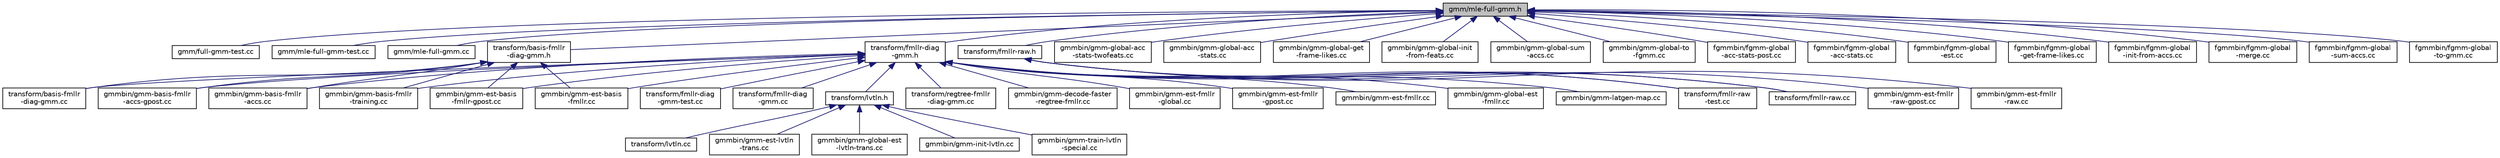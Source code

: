 digraph "gmm/mle-full-gmm.h"
{
  edge [fontname="Helvetica",fontsize="10",labelfontname="Helvetica",labelfontsize="10"];
  node [fontname="Helvetica",fontsize="10",shape=record];
  Node60 [label="gmm/mle-full-gmm.h",height=0.2,width=0.4,color="black", fillcolor="grey75", style="filled", fontcolor="black"];
  Node60 -> Node61 [dir="back",color="midnightblue",fontsize="10",style="solid",fontname="Helvetica"];
  Node61 [label="gmm/full-gmm-test.cc",height=0.2,width=0.4,color="black", fillcolor="white", style="filled",URL="$full-gmm-test_8cc.html"];
  Node60 -> Node62 [dir="back",color="midnightblue",fontsize="10",style="solid",fontname="Helvetica"];
  Node62 [label="gmm/mle-full-gmm-test.cc",height=0.2,width=0.4,color="black", fillcolor="white", style="filled",URL="$mle-full-gmm-test_8cc.html"];
  Node60 -> Node63 [dir="back",color="midnightblue",fontsize="10",style="solid",fontname="Helvetica"];
  Node63 [label="gmm/mle-full-gmm.cc",height=0.2,width=0.4,color="black", fillcolor="white", style="filled",URL="$mle-full-gmm_8cc.html"];
  Node60 -> Node64 [dir="back",color="midnightblue",fontsize="10",style="solid",fontname="Helvetica"];
  Node64 [label="transform/fmllr-diag\l-gmm.h",height=0.2,width=0.4,color="black", fillcolor="white", style="filled",URL="$fmllr-diag-gmm_8h.html"];
  Node64 -> Node65 [dir="back",color="midnightblue",fontsize="10",style="solid",fontname="Helvetica"];
  Node65 [label="transform/basis-fmllr\l-diag-gmm.cc",height=0.2,width=0.4,color="black", fillcolor="white", style="filled",URL="$basis-fmllr-diag-gmm_8cc.html"];
  Node64 -> Node66 [dir="back",color="midnightblue",fontsize="10",style="solid",fontname="Helvetica"];
  Node66 [label="transform/fmllr-diag\l-gmm-test.cc",height=0.2,width=0.4,color="black", fillcolor="white", style="filled",URL="$fmllr-diag-gmm-test_8cc.html"];
  Node64 -> Node67 [dir="back",color="midnightblue",fontsize="10",style="solid",fontname="Helvetica"];
  Node67 [label="transform/fmllr-diag\l-gmm.cc",height=0.2,width=0.4,color="black", fillcolor="white", style="filled",URL="$fmllr-diag-gmm_8cc.html"];
  Node64 -> Node68 [dir="back",color="midnightblue",fontsize="10",style="solid",fontname="Helvetica"];
  Node68 [label="transform/fmllr-raw\l-test.cc",height=0.2,width=0.4,color="black", fillcolor="white", style="filled",URL="$fmllr-raw-test_8cc.html"];
  Node64 -> Node69 [dir="back",color="midnightblue",fontsize="10",style="solid",fontname="Helvetica"];
  Node69 [label="transform/fmllr-raw.cc",height=0.2,width=0.4,color="black", fillcolor="white", style="filled",URL="$fmllr-raw_8cc.html"];
  Node64 -> Node70 [dir="back",color="midnightblue",fontsize="10",style="solid",fontname="Helvetica"];
  Node70 [label="transform/lvtln.h",height=0.2,width=0.4,color="black", fillcolor="white", style="filled",URL="$lvtln_8h.html"];
  Node70 -> Node71 [dir="back",color="midnightblue",fontsize="10",style="solid",fontname="Helvetica"];
  Node71 [label="transform/lvtln.cc",height=0.2,width=0.4,color="black", fillcolor="white", style="filled",URL="$lvtln_8cc.html"];
  Node70 -> Node72 [dir="back",color="midnightblue",fontsize="10",style="solid",fontname="Helvetica"];
  Node72 [label="gmmbin/gmm-est-lvtln\l-trans.cc",height=0.2,width=0.4,color="black", fillcolor="white", style="filled",URL="$gmm-est-lvtln-trans_8cc.html"];
  Node70 -> Node73 [dir="back",color="midnightblue",fontsize="10",style="solid",fontname="Helvetica"];
  Node73 [label="gmmbin/gmm-global-est\l-lvtln-trans.cc",height=0.2,width=0.4,color="black", fillcolor="white", style="filled",URL="$gmm-global-est-lvtln-trans_8cc.html"];
  Node70 -> Node74 [dir="back",color="midnightblue",fontsize="10",style="solid",fontname="Helvetica"];
  Node74 [label="gmmbin/gmm-init-lvtln.cc",height=0.2,width=0.4,color="black", fillcolor="white", style="filled",URL="$gmm-init-lvtln_8cc.html"];
  Node70 -> Node75 [dir="back",color="midnightblue",fontsize="10",style="solid",fontname="Helvetica"];
  Node75 [label="gmmbin/gmm-train-lvtln\l-special.cc",height=0.2,width=0.4,color="black", fillcolor="white", style="filled",URL="$gmm-train-lvtln-special_8cc.html"];
  Node64 -> Node76 [dir="back",color="midnightblue",fontsize="10",style="solid",fontname="Helvetica"];
  Node76 [label="transform/regtree-fmllr\l-diag-gmm.cc",height=0.2,width=0.4,color="black", fillcolor="white", style="filled",URL="$regtree-fmllr-diag-gmm_8cc.html"];
  Node64 -> Node77 [dir="back",color="midnightblue",fontsize="10",style="solid",fontname="Helvetica"];
  Node77 [label="gmmbin/gmm-basis-fmllr\l-accs-gpost.cc",height=0.2,width=0.4,color="black", fillcolor="white", style="filled",URL="$gmm-basis-fmllr-accs-gpost_8cc.html"];
  Node64 -> Node78 [dir="back",color="midnightblue",fontsize="10",style="solid",fontname="Helvetica"];
  Node78 [label="gmmbin/gmm-basis-fmllr\l-accs.cc",height=0.2,width=0.4,color="black", fillcolor="white", style="filled",URL="$gmm-basis-fmllr-accs_8cc.html"];
  Node64 -> Node79 [dir="back",color="midnightblue",fontsize="10",style="solid",fontname="Helvetica"];
  Node79 [label="gmmbin/gmm-basis-fmllr\l-training.cc",height=0.2,width=0.4,color="black", fillcolor="white", style="filled",URL="$gmm-basis-fmllr-training_8cc.html"];
  Node64 -> Node80 [dir="back",color="midnightblue",fontsize="10",style="solid",fontname="Helvetica"];
  Node80 [label="gmmbin/gmm-decode-faster\l-regtree-fmllr.cc",height=0.2,width=0.4,color="black", fillcolor="white", style="filled",URL="$gmm-decode-faster-regtree-fmllr_8cc.html"];
  Node64 -> Node81 [dir="back",color="midnightblue",fontsize="10",style="solid",fontname="Helvetica"];
  Node81 [label="gmmbin/gmm-est-basis\l-fmllr-gpost.cc",height=0.2,width=0.4,color="black", fillcolor="white", style="filled",URL="$gmm-est-basis-fmllr-gpost_8cc.html"];
  Node64 -> Node82 [dir="back",color="midnightblue",fontsize="10",style="solid",fontname="Helvetica"];
  Node82 [label="gmmbin/gmm-est-basis\l-fmllr.cc",height=0.2,width=0.4,color="black", fillcolor="white", style="filled",URL="$gmm-est-basis-fmllr_8cc.html"];
  Node64 -> Node83 [dir="back",color="midnightblue",fontsize="10",style="solid",fontname="Helvetica"];
  Node83 [label="gmmbin/gmm-est-fmllr\l-global.cc",height=0.2,width=0.4,color="black", fillcolor="white", style="filled",URL="$gmm-est-fmllr-global_8cc.html"];
  Node64 -> Node84 [dir="back",color="midnightblue",fontsize="10",style="solid",fontname="Helvetica"];
  Node84 [label="gmmbin/gmm-est-fmllr\l-gpost.cc",height=0.2,width=0.4,color="black", fillcolor="white", style="filled",URL="$gmm-est-fmllr-gpost_8cc.html"];
  Node64 -> Node85 [dir="back",color="midnightblue",fontsize="10",style="solid",fontname="Helvetica"];
  Node85 [label="gmmbin/gmm-est-fmllr.cc",height=0.2,width=0.4,color="black", fillcolor="white", style="filled",URL="$gmm-est-fmllr_8cc.html"];
  Node64 -> Node86 [dir="back",color="midnightblue",fontsize="10",style="solid",fontname="Helvetica"];
  Node86 [label="gmmbin/gmm-global-est\l-fmllr.cc",height=0.2,width=0.4,color="black", fillcolor="white", style="filled",URL="$gmm-global-est-fmllr_8cc.html"];
  Node64 -> Node87 [dir="back",color="midnightblue",fontsize="10",style="solid",fontname="Helvetica"];
  Node87 [label="gmmbin/gmm-latgen-map.cc",height=0.2,width=0.4,color="black", fillcolor="white", style="filled",URL="$gmm-latgen-map_8cc.html"];
  Node60 -> Node88 [dir="back",color="midnightblue",fontsize="10",style="solid",fontname="Helvetica"];
  Node88 [label="transform/basis-fmllr\l-diag-gmm.h",height=0.2,width=0.4,color="black", fillcolor="white", style="filled",URL="$basis-fmllr-diag-gmm_8h.html"];
  Node88 -> Node65 [dir="back",color="midnightblue",fontsize="10",style="solid",fontname="Helvetica"];
  Node88 -> Node77 [dir="back",color="midnightblue",fontsize="10",style="solid",fontname="Helvetica"];
  Node88 -> Node78 [dir="back",color="midnightblue",fontsize="10",style="solid",fontname="Helvetica"];
  Node88 -> Node79 [dir="back",color="midnightblue",fontsize="10",style="solid",fontname="Helvetica"];
  Node88 -> Node81 [dir="back",color="midnightblue",fontsize="10",style="solid",fontname="Helvetica"];
  Node88 -> Node82 [dir="back",color="midnightblue",fontsize="10",style="solid",fontname="Helvetica"];
  Node60 -> Node89 [dir="back",color="midnightblue",fontsize="10",style="solid",fontname="Helvetica"];
  Node89 [label="transform/fmllr-raw.h",height=0.2,width=0.4,color="black", fillcolor="white", style="filled",URL="$fmllr-raw_8h.html"];
  Node89 -> Node68 [dir="back",color="midnightblue",fontsize="10",style="solid",fontname="Helvetica"];
  Node89 -> Node69 [dir="back",color="midnightblue",fontsize="10",style="solid",fontname="Helvetica"];
  Node89 -> Node90 [dir="back",color="midnightblue",fontsize="10",style="solid",fontname="Helvetica"];
  Node90 [label="gmmbin/gmm-est-fmllr\l-raw-gpost.cc",height=0.2,width=0.4,color="black", fillcolor="white", style="filled",URL="$gmm-est-fmllr-raw-gpost_8cc.html"];
  Node89 -> Node91 [dir="back",color="midnightblue",fontsize="10",style="solid",fontname="Helvetica"];
  Node91 [label="gmmbin/gmm-est-fmllr\l-raw.cc",height=0.2,width=0.4,color="black", fillcolor="white", style="filled",URL="$gmm-est-fmllr-raw_8cc.html"];
  Node60 -> Node92 [dir="back",color="midnightblue",fontsize="10",style="solid",fontname="Helvetica"];
  Node92 [label="gmmbin/gmm-global-acc\l-stats-twofeats.cc",height=0.2,width=0.4,color="black", fillcolor="white", style="filled",URL="$gmm-global-acc-stats-twofeats_8cc.html"];
  Node60 -> Node93 [dir="back",color="midnightblue",fontsize="10",style="solid",fontname="Helvetica"];
  Node93 [label="gmmbin/gmm-global-acc\l-stats.cc",height=0.2,width=0.4,color="black", fillcolor="white", style="filled",URL="$gmm-global-acc-stats_8cc.html"];
  Node60 -> Node94 [dir="back",color="midnightblue",fontsize="10",style="solid",fontname="Helvetica"];
  Node94 [label="gmmbin/gmm-global-get\l-frame-likes.cc",height=0.2,width=0.4,color="black", fillcolor="white", style="filled",URL="$gmm-global-get-frame-likes_8cc.html"];
  Node60 -> Node95 [dir="back",color="midnightblue",fontsize="10",style="solid",fontname="Helvetica"];
  Node95 [label="gmmbin/gmm-global-init\l-from-feats.cc",height=0.2,width=0.4,color="black", fillcolor="white", style="filled",URL="$gmm-global-init-from-feats_8cc.html"];
  Node60 -> Node96 [dir="back",color="midnightblue",fontsize="10",style="solid",fontname="Helvetica"];
  Node96 [label="gmmbin/gmm-global-sum\l-accs.cc",height=0.2,width=0.4,color="black", fillcolor="white", style="filled",URL="$gmm-global-sum-accs_8cc.html"];
  Node60 -> Node97 [dir="back",color="midnightblue",fontsize="10",style="solid",fontname="Helvetica"];
  Node97 [label="gmmbin/gmm-global-to\l-fgmm.cc",height=0.2,width=0.4,color="black", fillcolor="white", style="filled",URL="$gmm-global-to-fgmm_8cc.html"];
  Node60 -> Node98 [dir="back",color="midnightblue",fontsize="10",style="solid",fontname="Helvetica"];
  Node98 [label="fgmmbin/fgmm-global\l-acc-stats-post.cc",height=0.2,width=0.4,color="black", fillcolor="white", style="filled",URL="$fgmm-global-acc-stats-post_8cc.html"];
  Node60 -> Node99 [dir="back",color="midnightblue",fontsize="10",style="solid",fontname="Helvetica"];
  Node99 [label="fgmmbin/fgmm-global\l-acc-stats.cc",height=0.2,width=0.4,color="black", fillcolor="white", style="filled",URL="$fgmm-global-acc-stats_8cc.html"];
  Node60 -> Node100 [dir="back",color="midnightblue",fontsize="10",style="solid",fontname="Helvetica"];
  Node100 [label="fgmmbin/fgmm-global\l-est.cc",height=0.2,width=0.4,color="black", fillcolor="white", style="filled",URL="$fgmm-global-est_8cc.html"];
  Node60 -> Node101 [dir="back",color="midnightblue",fontsize="10",style="solid",fontname="Helvetica"];
  Node101 [label="fgmmbin/fgmm-global\l-get-frame-likes.cc",height=0.2,width=0.4,color="black", fillcolor="white", style="filled",URL="$fgmm-global-get-frame-likes_8cc.html"];
  Node60 -> Node102 [dir="back",color="midnightblue",fontsize="10",style="solid",fontname="Helvetica"];
  Node102 [label="fgmmbin/fgmm-global\l-init-from-accs.cc",height=0.2,width=0.4,color="black", fillcolor="white", style="filled",URL="$fgmm-global-init-from-accs_8cc.html"];
  Node60 -> Node103 [dir="back",color="midnightblue",fontsize="10",style="solid",fontname="Helvetica"];
  Node103 [label="fgmmbin/fgmm-global\l-merge.cc",height=0.2,width=0.4,color="black", fillcolor="white", style="filled",URL="$fgmm-global-merge_8cc.html"];
  Node60 -> Node104 [dir="back",color="midnightblue",fontsize="10",style="solid",fontname="Helvetica"];
  Node104 [label="fgmmbin/fgmm-global\l-sum-accs.cc",height=0.2,width=0.4,color="black", fillcolor="white", style="filled",URL="$fgmm-global-sum-accs_8cc.html"];
  Node60 -> Node105 [dir="back",color="midnightblue",fontsize="10",style="solid",fontname="Helvetica"];
  Node105 [label="fgmmbin/fgmm-global\l-to-gmm.cc",height=0.2,width=0.4,color="black", fillcolor="white", style="filled",URL="$fgmm-global-to-gmm_8cc.html"];
}
